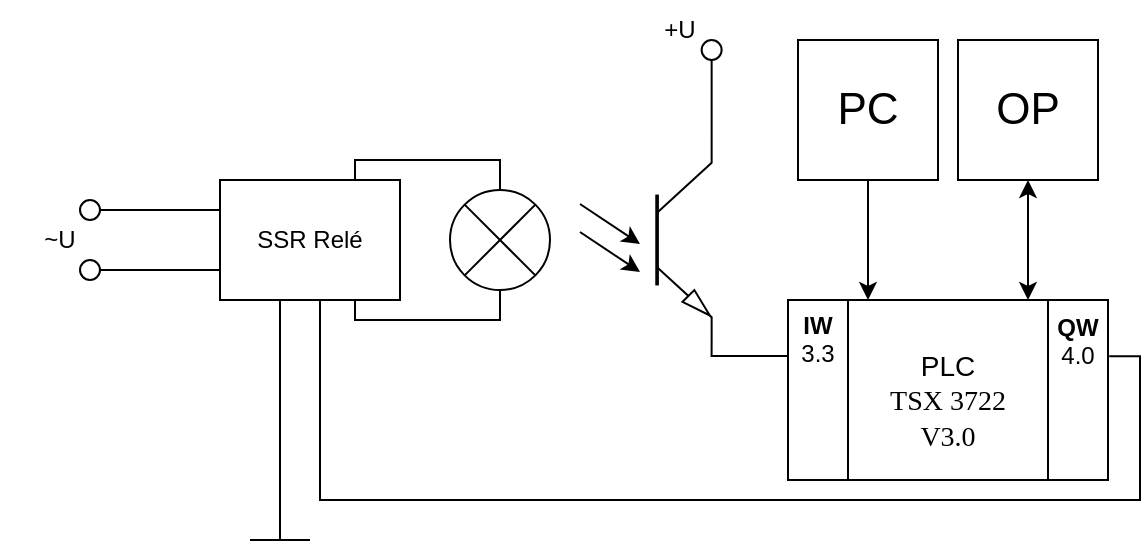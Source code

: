 <mxfile version="16.4.0" type="device"><diagram id="IBibKknA54R2A7pNBQEP" name="Stránka-1"><mxGraphModel dx="1587" dy="597" grid="1" gridSize="10" guides="1" tooltips="1" connect="1" arrows="1" fold="1" page="1" pageScale="1" pageWidth="827" pageHeight="1169" math="0" shadow="0"><root><mxCell id="0"/><mxCell id="1" parent="0"/><mxCell id="LLCvq5TRpuGpItEspxbM-10" style="edgeStyle=orthogonalEdgeStyle;rounded=0;orthogonalLoop=1;jettySize=auto;html=1;exitX=1;exitY=1;exitDx=0;exitDy=0;exitPerimeter=0;endArrow=none;endFill=0;" parent="1" source="maF-meLV2xd5NDqUSWHp-1" edge="1"><mxGeometry relative="1" as="geometry"><mxPoint x="268.0" y="207.96" as="sourcePoint"/><mxPoint x="300" y="208" as="targetPoint"/><Array as="points"><mxPoint x="256" y="208"/></Array></mxGeometry></mxCell><mxCell id="Hw9ay-1djmvrUOmPVuDL-1" style="edgeStyle=orthogonalEdgeStyle;rounded=0;orthogonalLoop=1;jettySize=auto;html=1;exitX=1;exitY=0;exitDx=0;exitDy=0;entryX=0;entryY=0;entryDx=0;entryDy=0;endArrow=none;endFill=0;" parent="1" source="Hw9ay-1djmvrUOmPVuDL-3" target="Hw9ay-1djmvrUOmPVuDL-5" edge="1"><mxGeometry relative="1" as="geometry"><Array as="points"><mxPoint x="394" y="180"/><mxPoint x="394" y="180"/></Array></mxGeometry></mxCell><mxCell id="Hw9ay-1djmvrUOmPVuDL-2" style="edgeStyle=orthogonalEdgeStyle;rounded=0;orthogonalLoop=1;jettySize=auto;html=1;exitX=1;exitY=1;exitDx=0;exitDy=0;entryX=0;entryY=1;entryDx=0;entryDy=0;endArrow=none;endFill=0;" parent="1" source="Hw9ay-1djmvrUOmPVuDL-3" target="Hw9ay-1djmvrUOmPVuDL-5" edge="1"><mxGeometry relative="1" as="geometry"><Array as="points"><mxPoint x="324" y="270"/><mxPoint x="424" y="270"/></Array></mxGeometry></mxCell><mxCell id="Hw9ay-1djmvrUOmPVuDL-5" value="&lt;b&gt;QW&lt;/b&gt;&lt;br&gt;4.0&lt;br&gt;" style="rounded=0;whiteSpace=wrap;html=1;align=center;horizontal=1;verticalAlign=top;" parent="1" vertex="1"><mxGeometry x="424" y="180" width="30" height="90" as="geometry"/></mxCell><mxCell id="Hw9ay-1djmvrUOmPVuDL-3" value="&lt;b&gt;IW&lt;/b&gt;&lt;br&gt;3.3&lt;br&gt;&lt;br&gt;" style="rounded=0;whiteSpace=wrap;html=1;align=center;verticalAlign=top;spacing=1;" parent="1" vertex="1"><mxGeometry x="294" y="180" width="30" height="90" as="geometry"/></mxCell><mxCell id="nQ-Mqh3KDCIpGQMqFyMG-15" style="edgeStyle=orthogonalEdgeStyle;rounded=0;orthogonalLoop=1;jettySize=auto;html=1;exitX=0.5;exitY=1;exitDx=0;exitDy=0;entryX=1;entryY=0;entryDx=0;entryDy=0;entryPerimeter=0;endArrow=none;endFill=0;" edge="1" parent="1" source="Hw9ay-1djmvrUOmPVuDL-16" target="maF-meLV2xd5NDqUSWHp-1"><mxGeometry relative="1" as="geometry"/></mxCell><mxCell id="Hw9ay-1djmvrUOmPVuDL-16" value="" style="ellipse;whiteSpace=wrap;html=1;aspect=fixed;verticalAlign=top;" parent="1" vertex="1"><mxGeometry x="250.82" y="50" width="10" height="10" as="geometry"/></mxCell><mxCell id="Hw9ay-1djmvrUOmPVuDL-17" value="+U" style="text;html=1;strokeColor=none;fillColor=none;align=center;verticalAlign=middle;whiteSpace=wrap;rounded=0;" parent="1" vertex="1"><mxGeometry x="210" y="30" width="60" height="30" as="geometry"/></mxCell><mxCell id="Hw9ay-1djmvrUOmPVuDL-18" style="edgeStyle=orthogonalEdgeStyle;rounded=0;orthogonalLoop=1;jettySize=auto;html=1;exitX=0.5;exitY=1;exitDx=0;exitDy=0;endArrow=classic;endFill=1;" parent="1" source="Hw9ay-1djmvrUOmPVuDL-19" edge="1"><mxGeometry relative="1" as="geometry"><mxPoint x="334" y="180" as="targetPoint"/></mxGeometry></mxCell><mxCell id="Hw9ay-1djmvrUOmPVuDL-19" value="&lt;font style=&quot;font-size: 22px&quot;&gt;PC&lt;/font&gt;" style="whiteSpace=wrap;html=1;aspect=fixed;verticalAlign=middle;" parent="1" vertex="1"><mxGeometry x="299" y="50" width="70" height="70" as="geometry"/></mxCell><mxCell id="Hw9ay-1djmvrUOmPVuDL-20" value="&lt;font style=&quot;font-size: 14px&quot;&gt;PLC&lt;br&gt;&lt;span style=&quot;font-family: &amp;#34;times new roman&amp;#34; , serif&quot;&gt;TSX 3722 V3.0&lt;/span&gt;&lt;/font&gt;" style="text;html=1;strokeColor=none;fillColor=none;align=center;verticalAlign=middle;whiteSpace=wrap;rounded=0;" parent="1" vertex="1"><mxGeometry x="344" y="192" width="60" height="78" as="geometry"/></mxCell><mxCell id="JF_vh3BD0ADRrq2fpE-j-2" style="edgeStyle=orthogonalEdgeStyle;rounded=0;orthogonalLoop=1;jettySize=auto;html=1;exitX=0.5;exitY=1;exitDx=0;exitDy=0;startArrow=classic;startFill=1;" parent="1" source="JF_vh3BD0ADRrq2fpE-j-1" edge="1"><mxGeometry relative="1" as="geometry"><mxPoint x="414" y="180" as="targetPoint"/></mxGeometry></mxCell><mxCell id="JF_vh3BD0ADRrq2fpE-j-1" value="&lt;font style=&quot;font-size: 22px&quot;&gt;OP&lt;/font&gt;" style="whiteSpace=wrap;html=1;aspect=fixed;verticalAlign=middle;" parent="1" vertex="1"><mxGeometry x="379" y="50" width="70" height="70" as="geometry"/></mxCell><mxCell id="maF-meLV2xd5NDqUSWHp-1" value="" style="verticalLabelPosition=bottom;shadow=0;dashed=0;align=center;html=1;verticalAlign=top;shape=stencil(xVZRT4MwEP41fTVAB8ijwfm4mGjic4UizaAlbXXz31sozDWMQtmMyZLlvmvvvvvuDgAwFSVqMAg8JBqcSQAfQRAU5Ihz9a/gUiO+72mbohpraPe8U/YrR1QQIRlXRqjPCMnZHh9ILvvbhJaYE6m9B43FXUC4Bd6DAtsfTDNGqSJBGBWG58yvYiNCpclkqyM3KkmNJeYa7hkf+wq09W34QPDkkujFPZG/KtHbgjyeWdBdeDkTTBUyJSxM31G2/+Dsk+YX+Qn0hS30Z9wNaidg5BjcNetu9/VszIKgtUVDiIrQ6RD3M11W+Ihhh06IAtOCcWxT62zw1aD/LkBgJ1KQqtJ3LYc4brfMfiKTtmbNZZhpl1XrcGL8bFo7lX/NLA2myyzFZgg/mFowhyAr5vFWzbPqE1uJLSotiW+gz+kt8ycK/fsCmT0IN+bDKnGXL0rMHkRrehCdXh0Dk4WjnlVM2NRYvfLd1dGjtkP110oH/AA=);" parent="1" vertex="1"><mxGeometry x="192" y="100" width="64" height="100" as="geometry"/></mxCell><mxCell id="maF-meLV2xd5NDqUSWHp-3" value="" style="endArrow=classic;html=1;rounded=0;" parent="1" edge="1"><mxGeometry width="50" height="50" relative="1" as="geometry"><mxPoint x="190" y="132" as="sourcePoint"/><mxPoint x="220" y="152" as="targetPoint"/></mxGeometry></mxCell><mxCell id="maF-meLV2xd5NDqUSWHp-4" value="" style="endArrow=classic;html=1;rounded=0;" parent="1" edge="1"><mxGeometry width="50" height="50" relative="1" as="geometry"><mxPoint x="190" y="146" as="sourcePoint"/><mxPoint x="220" y="166" as="targetPoint"/></mxGeometry></mxCell><mxCell id="nQ-Mqh3KDCIpGQMqFyMG-4" style="edgeStyle=orthogonalEdgeStyle;rounded=0;orthogonalLoop=1;jettySize=auto;html=1;exitX=0.75;exitY=1;exitDx=0;exitDy=0;entryX=1;entryY=0.5;entryDx=0;entryDy=0;entryPerimeter=0;endArrow=none;endFill=0;" edge="1" parent="1" source="maF-meLV2xd5NDqUSWHp-5" target="nQ-Mqh3KDCIpGQMqFyMG-3"><mxGeometry relative="1" as="geometry"><Array as="points"><mxPoint x="77" y="190"/><mxPoint x="150" y="190"/></Array></mxGeometry></mxCell><mxCell id="nQ-Mqh3KDCIpGQMqFyMG-5" style="edgeStyle=orthogonalEdgeStyle;rounded=0;orthogonalLoop=1;jettySize=auto;html=1;exitX=0.75;exitY=0;exitDx=0;exitDy=0;entryX=0;entryY=0.5;entryDx=0;entryDy=0;entryPerimeter=0;endArrow=none;endFill=0;" edge="1" parent="1" source="maF-meLV2xd5NDqUSWHp-5" target="nQ-Mqh3KDCIpGQMqFyMG-3"><mxGeometry relative="1" as="geometry"><Array as="points"><mxPoint x="77" y="110"/><mxPoint x="150" y="110"/></Array></mxGeometry></mxCell><mxCell id="nQ-Mqh3KDCIpGQMqFyMG-6" style="edgeStyle=orthogonalEdgeStyle;rounded=0;orthogonalLoop=1;jettySize=auto;html=1;exitX=0.5;exitY=1;exitDx=0;exitDy=0;endArrow=none;endFill=0;entryX=1.02;entryY=0.312;entryDx=0;entryDy=0;entryPerimeter=0;" edge="1" parent="1" source="maF-meLV2xd5NDqUSWHp-5" target="Hw9ay-1djmvrUOmPVuDL-5"><mxGeometry relative="1" as="geometry"><mxPoint x="550" y="210" as="targetPoint"/><Array as="points"><mxPoint x="60" y="180"/><mxPoint x="60" y="280"/><mxPoint x="470" y="280"/><mxPoint x="470" y="208"/></Array></mxGeometry></mxCell><mxCell id="nQ-Mqh3KDCIpGQMqFyMG-7" style="edgeStyle=orthogonalEdgeStyle;rounded=0;orthogonalLoop=1;jettySize=auto;html=1;exitX=0;exitY=0.75;exitDx=0;exitDy=0;endArrow=none;endFill=0;entryX=1;entryY=0.5;entryDx=0;entryDy=0;" edge="1" parent="1" source="maF-meLV2xd5NDqUSWHp-5" target="nQ-Mqh3KDCIpGQMqFyMG-10"><mxGeometry relative="1" as="geometry"><mxPoint x="-20" y="200" as="targetPoint"/><Array as="points"><mxPoint x="-50" y="165"/></Array></mxGeometry></mxCell><mxCell id="nQ-Mqh3KDCIpGQMqFyMG-8" style="edgeStyle=orthogonalEdgeStyle;rounded=0;orthogonalLoop=1;jettySize=auto;html=1;exitX=0;exitY=0.25;exitDx=0;exitDy=0;endArrow=none;endFill=0;entryX=1;entryY=0.5;entryDx=0;entryDy=0;" edge="1" parent="1" source="maF-meLV2xd5NDqUSWHp-5" target="nQ-Mqh3KDCIpGQMqFyMG-9"><mxGeometry relative="1" as="geometry"><mxPoint x="-20" y="100" as="targetPoint"/><Array as="points"><mxPoint x="-50" y="135"/></Array></mxGeometry></mxCell><mxCell id="nQ-Mqh3KDCIpGQMqFyMG-12" style="edgeStyle=orthogonalEdgeStyle;rounded=0;orthogonalLoop=1;jettySize=auto;html=1;exitX=0.25;exitY=1;exitDx=0;exitDy=0;endArrow=none;endFill=0;" edge="1" parent="1" source="maF-meLV2xd5NDqUSWHp-5"><mxGeometry relative="1" as="geometry"><mxPoint x="32.31" y="300.0" as="targetPoint"/><Array as="points"><mxPoint x="40" y="180"/><mxPoint x="40" y="300"/></Array></mxGeometry></mxCell><mxCell id="maF-meLV2xd5NDqUSWHp-5" value="SSR Relé" style="rounded=0;whiteSpace=wrap;html=1;" parent="1" vertex="1"><mxGeometry x="10" y="120" width="90" height="60" as="geometry"/></mxCell><mxCell id="nQ-Mqh3KDCIpGQMqFyMG-3" value="" style="pointerEvents=1;verticalLabelPosition=bottom;shadow=0;dashed=0;align=center;html=1;verticalAlign=top;shape=mxgraph.electrical.miscellaneous.light_bulb;rotation=90;" vertex="1" parent="1"><mxGeometry x="120" y="125" width="60" height="50" as="geometry"/></mxCell><mxCell id="nQ-Mqh3KDCIpGQMqFyMG-9" value="" style="ellipse;whiteSpace=wrap;html=1;aspect=fixed;verticalAlign=top;" vertex="1" parent="1"><mxGeometry x="-60" y="130" width="10" height="10" as="geometry"/></mxCell><mxCell id="nQ-Mqh3KDCIpGQMqFyMG-10" value="" style="ellipse;whiteSpace=wrap;html=1;aspect=fixed;verticalAlign=top;" vertex="1" parent="1"><mxGeometry x="-60" y="160" width="10" height="10" as="geometry"/></mxCell><mxCell id="nQ-Mqh3KDCIpGQMqFyMG-11" value="~U" style="text;html=1;strokeColor=none;fillColor=none;align=center;verticalAlign=middle;whiteSpace=wrap;rounded=0;" vertex="1" parent="1"><mxGeometry x="-100" y="135" width="60" height="30" as="geometry"/></mxCell><mxCell id="nQ-Mqh3KDCIpGQMqFyMG-13" value="" style="endArrow=none;html=1;rounded=0;" edge="1" parent="1"><mxGeometry width="50" height="50" relative="1" as="geometry"><mxPoint x="55" y="300" as="sourcePoint"/><mxPoint x="25" y="300" as="targetPoint"/></mxGeometry></mxCell></root></mxGraphModel></diagram></mxfile>